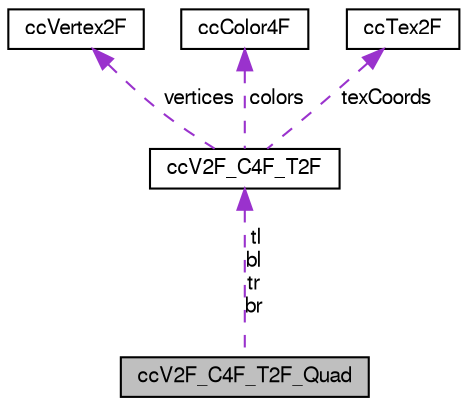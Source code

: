 digraph G
{
  bgcolor="transparent";
  edge [fontname="FreeSans",fontsize="10",labelfontname="FreeSans",labelfontsize="10"];
  node [fontname="FreeSans",fontsize="10",shape=record];
  Node1 [label="ccV2F_C4F_T2F_Quad",height=0.2,width=0.4,color="black", fillcolor="grey75", style="filled" fontcolor="black"];
  Node2 -> Node1 [dir="back",color="darkorchid3",fontsize="10",style="dashed",label=" tl\nbl\ntr\nbr" ,fontname="FreeSans"];
  Node2 [label="ccV2F_C4F_T2F",height=0.2,width=0.4,color="black",URL="$structcc_v2_f___c4_f___t2_f.html",tooltip="a Point with a vertex point, a tex coord point and a color 4F"];
  Node3 -> Node2 [dir="back",color="darkorchid3",fontsize="10",style="dashed",label=" vertices" ,fontname="FreeSans"];
  Node3 [label="ccVertex2F",height=0.2,width=0.4,color="black",URL="$structcc_vertex2_f.html"];
  Node4 -> Node2 [dir="back",color="darkorchid3",fontsize="10",style="dashed",label=" colors" ,fontname="FreeSans"];
  Node4 [label="ccColor4F",height=0.2,width=0.4,color="black",URL="$structcc_color4_f.html"];
  Node5 -> Node2 [dir="back",color="darkorchid3",fontsize="10",style="dashed",label=" texCoords" ,fontname="FreeSans"];
  Node5 [label="ccTex2F",height=0.2,width=0.4,color="black",URL="$structcc_tex2_f.html"];
}

